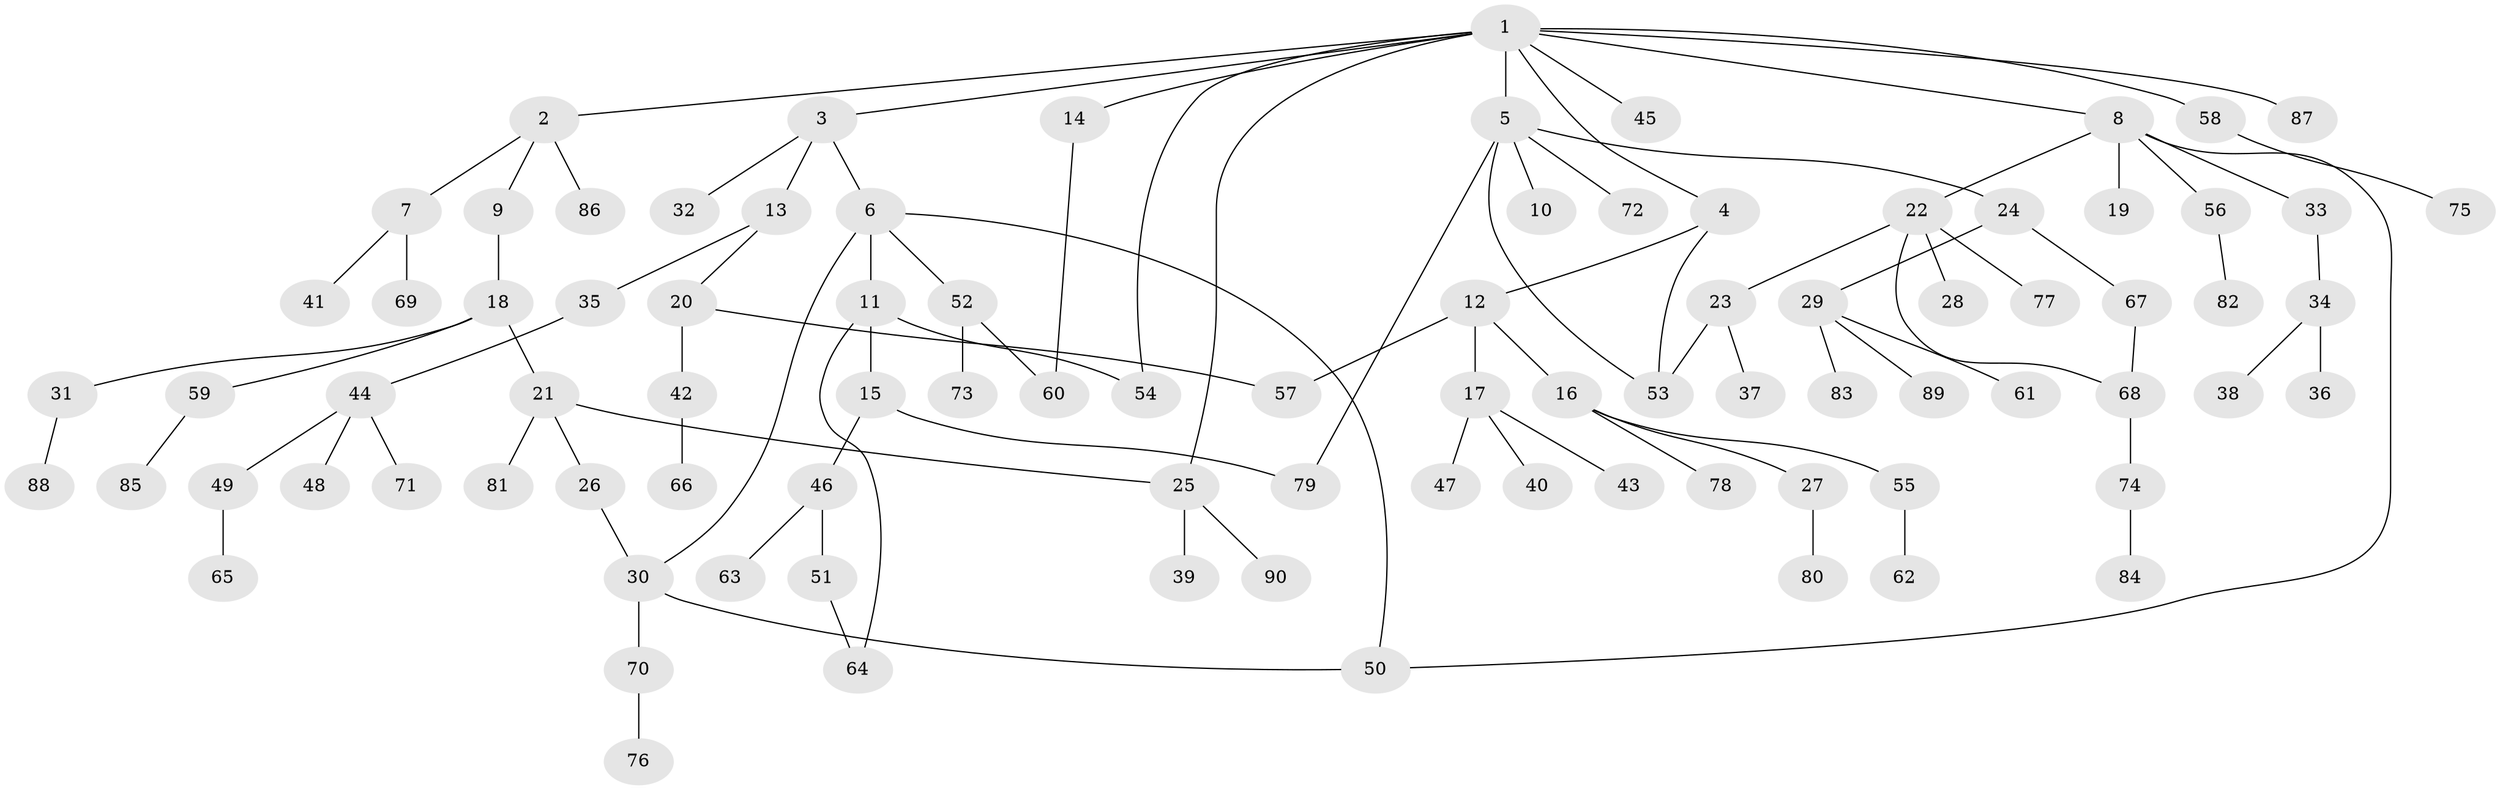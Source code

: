 // Generated by graph-tools (version 1.1) at 2025/01/03/09/25 03:01:11]
// undirected, 90 vertices, 101 edges
graph export_dot {
graph [start="1"]
  node [color=gray90,style=filled];
  1;
  2;
  3;
  4;
  5;
  6;
  7;
  8;
  9;
  10;
  11;
  12;
  13;
  14;
  15;
  16;
  17;
  18;
  19;
  20;
  21;
  22;
  23;
  24;
  25;
  26;
  27;
  28;
  29;
  30;
  31;
  32;
  33;
  34;
  35;
  36;
  37;
  38;
  39;
  40;
  41;
  42;
  43;
  44;
  45;
  46;
  47;
  48;
  49;
  50;
  51;
  52;
  53;
  54;
  55;
  56;
  57;
  58;
  59;
  60;
  61;
  62;
  63;
  64;
  65;
  66;
  67;
  68;
  69;
  70;
  71;
  72;
  73;
  74;
  75;
  76;
  77;
  78;
  79;
  80;
  81;
  82;
  83;
  84;
  85;
  86;
  87;
  88;
  89;
  90;
  1 -- 2;
  1 -- 3;
  1 -- 4;
  1 -- 5;
  1 -- 8;
  1 -- 14;
  1 -- 45;
  1 -- 54;
  1 -- 58;
  1 -- 87;
  1 -- 25;
  2 -- 7;
  2 -- 9;
  2 -- 86;
  3 -- 6;
  3 -- 13;
  3 -- 32;
  4 -- 12;
  4 -- 53;
  5 -- 10;
  5 -- 24;
  5 -- 72;
  5 -- 53;
  5 -- 79;
  6 -- 11;
  6 -- 52;
  6 -- 30;
  6 -- 50;
  7 -- 41;
  7 -- 69;
  8 -- 19;
  8 -- 22;
  8 -- 33;
  8 -- 50;
  8 -- 56;
  9 -- 18;
  11 -- 15;
  11 -- 64;
  11 -- 54;
  12 -- 16;
  12 -- 17;
  12 -- 57;
  13 -- 20;
  13 -- 35;
  14 -- 60;
  15 -- 46;
  15 -- 79;
  16 -- 27;
  16 -- 55;
  16 -- 78;
  17 -- 40;
  17 -- 43;
  17 -- 47;
  18 -- 21;
  18 -- 31;
  18 -- 59;
  20 -- 42;
  20 -- 57;
  21 -- 25;
  21 -- 26;
  21 -- 81;
  22 -- 23;
  22 -- 28;
  22 -- 68;
  22 -- 77;
  23 -- 37;
  23 -- 53;
  24 -- 29;
  24 -- 67;
  25 -- 39;
  25 -- 90;
  26 -- 30;
  27 -- 80;
  29 -- 61;
  29 -- 83;
  29 -- 89;
  30 -- 70;
  30 -- 50;
  31 -- 88;
  33 -- 34;
  34 -- 36;
  34 -- 38;
  35 -- 44;
  42 -- 66;
  44 -- 48;
  44 -- 49;
  44 -- 71;
  46 -- 51;
  46 -- 63;
  49 -- 65;
  51 -- 64;
  52 -- 73;
  52 -- 60;
  55 -- 62;
  56 -- 82;
  58 -- 75;
  59 -- 85;
  67 -- 68;
  68 -- 74;
  70 -- 76;
  74 -- 84;
}
